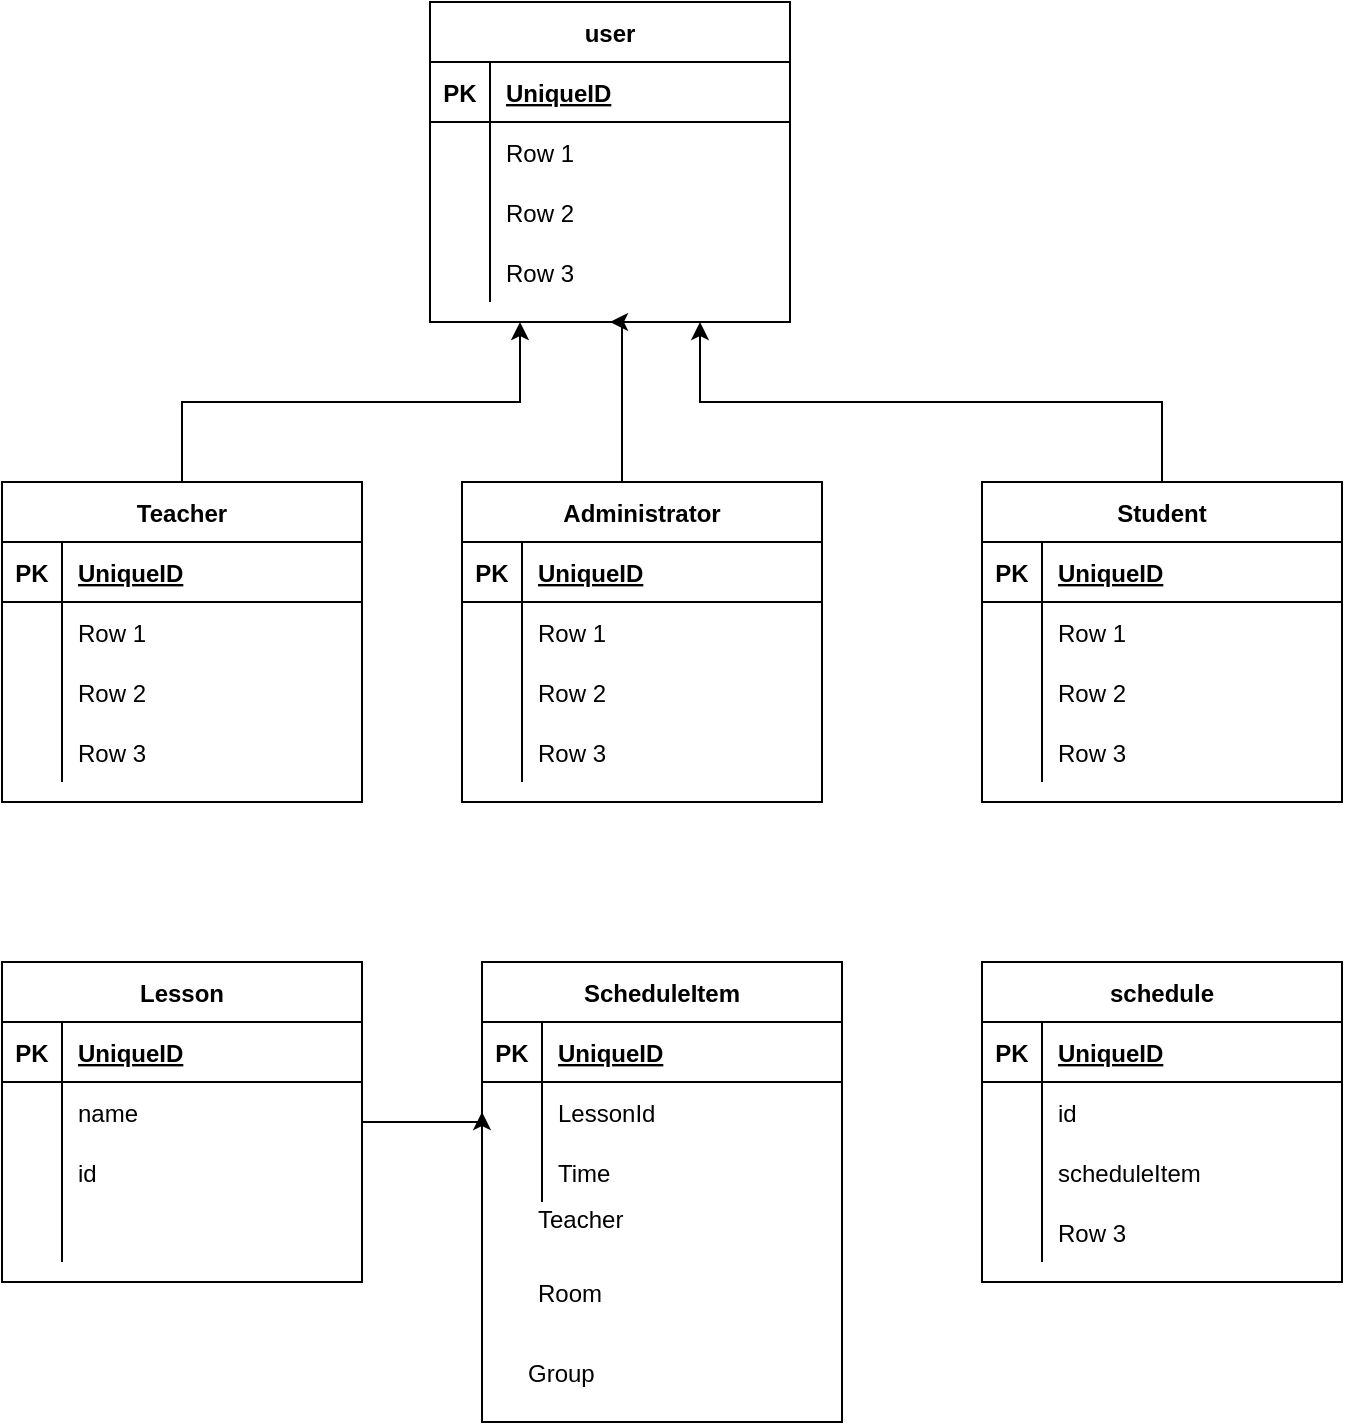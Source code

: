 <mxfile version="16.2.7" type="github">
  <diagram id="xkZHrn74WBejTQF7tSK3" name="Page-1">
    <mxGraphModel dx="1422" dy="762" grid="1" gridSize="10" guides="1" tooltips="1" connect="1" arrows="1" fold="1" page="1" pageScale="1" pageWidth="827" pageHeight="1169" math="0" shadow="0">
      <root>
        <mxCell id="0" />
        <mxCell id="1" parent="0" />
        <mxCell id="BvxYLFYe6r3Jl1jiZkCC-7" value="user" style="shape=table;startSize=30;container=1;collapsible=1;childLayout=tableLayout;fixedRows=1;rowLines=0;fontStyle=1;align=center;resizeLast=1;" vertex="1" parent="1">
          <mxGeometry x="234" y="70" width="180" height="160" as="geometry" />
        </mxCell>
        <mxCell id="BvxYLFYe6r3Jl1jiZkCC-8" value="" style="shape=tableRow;horizontal=0;startSize=0;swimlaneHead=0;swimlaneBody=0;fillColor=none;collapsible=0;dropTarget=0;points=[[0,0.5],[1,0.5]];portConstraint=eastwest;top=0;left=0;right=0;bottom=1;" vertex="1" parent="BvxYLFYe6r3Jl1jiZkCC-7">
          <mxGeometry y="30" width="180" height="30" as="geometry" />
        </mxCell>
        <mxCell id="BvxYLFYe6r3Jl1jiZkCC-9" value="PK" style="shape=partialRectangle;connectable=0;fillColor=none;top=0;left=0;bottom=0;right=0;fontStyle=1;overflow=hidden;" vertex="1" parent="BvxYLFYe6r3Jl1jiZkCC-8">
          <mxGeometry width="30" height="30" as="geometry">
            <mxRectangle width="30" height="30" as="alternateBounds" />
          </mxGeometry>
        </mxCell>
        <mxCell id="BvxYLFYe6r3Jl1jiZkCC-10" value="UniqueID" style="shape=partialRectangle;connectable=0;fillColor=none;top=0;left=0;bottom=0;right=0;align=left;spacingLeft=6;fontStyle=5;overflow=hidden;" vertex="1" parent="BvxYLFYe6r3Jl1jiZkCC-8">
          <mxGeometry x="30" width="150" height="30" as="geometry">
            <mxRectangle width="150" height="30" as="alternateBounds" />
          </mxGeometry>
        </mxCell>
        <mxCell id="BvxYLFYe6r3Jl1jiZkCC-11" value="" style="shape=tableRow;horizontal=0;startSize=0;swimlaneHead=0;swimlaneBody=0;fillColor=none;collapsible=0;dropTarget=0;points=[[0,0.5],[1,0.5]];portConstraint=eastwest;top=0;left=0;right=0;bottom=0;" vertex="1" parent="BvxYLFYe6r3Jl1jiZkCC-7">
          <mxGeometry y="60" width="180" height="30" as="geometry" />
        </mxCell>
        <mxCell id="BvxYLFYe6r3Jl1jiZkCC-12" value="" style="shape=partialRectangle;connectable=0;fillColor=none;top=0;left=0;bottom=0;right=0;editable=1;overflow=hidden;" vertex="1" parent="BvxYLFYe6r3Jl1jiZkCC-11">
          <mxGeometry width="30" height="30" as="geometry">
            <mxRectangle width="30" height="30" as="alternateBounds" />
          </mxGeometry>
        </mxCell>
        <mxCell id="BvxYLFYe6r3Jl1jiZkCC-13" value="Row 1" style="shape=partialRectangle;connectable=0;fillColor=none;top=0;left=0;bottom=0;right=0;align=left;spacingLeft=6;overflow=hidden;" vertex="1" parent="BvxYLFYe6r3Jl1jiZkCC-11">
          <mxGeometry x="30" width="150" height="30" as="geometry">
            <mxRectangle width="150" height="30" as="alternateBounds" />
          </mxGeometry>
        </mxCell>
        <mxCell id="BvxYLFYe6r3Jl1jiZkCC-14" value="" style="shape=tableRow;horizontal=0;startSize=0;swimlaneHead=0;swimlaneBody=0;fillColor=none;collapsible=0;dropTarget=0;points=[[0,0.5],[1,0.5]];portConstraint=eastwest;top=0;left=0;right=0;bottom=0;" vertex="1" parent="BvxYLFYe6r3Jl1jiZkCC-7">
          <mxGeometry y="90" width="180" height="30" as="geometry" />
        </mxCell>
        <mxCell id="BvxYLFYe6r3Jl1jiZkCC-15" value="" style="shape=partialRectangle;connectable=0;fillColor=none;top=0;left=0;bottom=0;right=0;editable=1;overflow=hidden;" vertex="1" parent="BvxYLFYe6r3Jl1jiZkCC-14">
          <mxGeometry width="30" height="30" as="geometry">
            <mxRectangle width="30" height="30" as="alternateBounds" />
          </mxGeometry>
        </mxCell>
        <mxCell id="BvxYLFYe6r3Jl1jiZkCC-16" value="Row 2" style="shape=partialRectangle;connectable=0;fillColor=none;top=0;left=0;bottom=0;right=0;align=left;spacingLeft=6;overflow=hidden;" vertex="1" parent="BvxYLFYe6r3Jl1jiZkCC-14">
          <mxGeometry x="30" width="150" height="30" as="geometry">
            <mxRectangle width="150" height="30" as="alternateBounds" />
          </mxGeometry>
        </mxCell>
        <mxCell id="BvxYLFYe6r3Jl1jiZkCC-17" value="" style="shape=tableRow;horizontal=0;startSize=0;swimlaneHead=0;swimlaneBody=0;fillColor=none;collapsible=0;dropTarget=0;points=[[0,0.5],[1,0.5]];portConstraint=eastwest;top=0;left=0;right=0;bottom=0;" vertex="1" parent="BvxYLFYe6r3Jl1jiZkCC-7">
          <mxGeometry y="120" width="180" height="30" as="geometry" />
        </mxCell>
        <mxCell id="BvxYLFYe6r3Jl1jiZkCC-18" value="" style="shape=partialRectangle;connectable=0;fillColor=none;top=0;left=0;bottom=0;right=0;editable=1;overflow=hidden;" vertex="1" parent="BvxYLFYe6r3Jl1jiZkCC-17">
          <mxGeometry width="30" height="30" as="geometry">
            <mxRectangle width="30" height="30" as="alternateBounds" />
          </mxGeometry>
        </mxCell>
        <mxCell id="BvxYLFYe6r3Jl1jiZkCC-19" value="Row 3" style="shape=partialRectangle;connectable=0;fillColor=none;top=0;left=0;bottom=0;right=0;align=left;spacingLeft=6;overflow=hidden;" vertex="1" parent="BvxYLFYe6r3Jl1jiZkCC-17">
          <mxGeometry x="30" width="150" height="30" as="geometry">
            <mxRectangle width="150" height="30" as="alternateBounds" />
          </mxGeometry>
        </mxCell>
        <mxCell id="BvxYLFYe6r3Jl1jiZkCC-48" style="edgeStyle=orthogonalEdgeStyle;rounded=0;orthogonalLoop=1;jettySize=auto;html=1;exitX=0.5;exitY=0;exitDx=0;exitDy=0;entryX=0.25;entryY=1;entryDx=0;entryDy=0;" edge="1" parent="1" source="BvxYLFYe6r3Jl1jiZkCC-20" target="BvxYLFYe6r3Jl1jiZkCC-7">
          <mxGeometry relative="1" as="geometry" />
        </mxCell>
        <mxCell id="BvxYLFYe6r3Jl1jiZkCC-20" value="Teacher" style="shape=table;startSize=30;container=1;collapsible=1;childLayout=tableLayout;fixedRows=1;rowLines=0;fontStyle=1;align=center;resizeLast=1;" vertex="1" parent="1">
          <mxGeometry x="20" y="310" width="180" height="160" as="geometry" />
        </mxCell>
        <mxCell id="BvxYLFYe6r3Jl1jiZkCC-21" value="" style="shape=tableRow;horizontal=0;startSize=0;swimlaneHead=0;swimlaneBody=0;fillColor=none;collapsible=0;dropTarget=0;points=[[0,0.5],[1,0.5]];portConstraint=eastwest;top=0;left=0;right=0;bottom=1;" vertex="1" parent="BvxYLFYe6r3Jl1jiZkCC-20">
          <mxGeometry y="30" width="180" height="30" as="geometry" />
        </mxCell>
        <mxCell id="BvxYLFYe6r3Jl1jiZkCC-22" value="PK" style="shape=partialRectangle;connectable=0;fillColor=none;top=0;left=0;bottom=0;right=0;fontStyle=1;overflow=hidden;" vertex="1" parent="BvxYLFYe6r3Jl1jiZkCC-21">
          <mxGeometry width="30" height="30" as="geometry">
            <mxRectangle width="30" height="30" as="alternateBounds" />
          </mxGeometry>
        </mxCell>
        <mxCell id="BvxYLFYe6r3Jl1jiZkCC-23" value="UniqueID" style="shape=partialRectangle;connectable=0;fillColor=none;top=0;left=0;bottom=0;right=0;align=left;spacingLeft=6;fontStyle=5;overflow=hidden;" vertex="1" parent="BvxYLFYe6r3Jl1jiZkCC-21">
          <mxGeometry x="30" width="150" height="30" as="geometry">
            <mxRectangle width="150" height="30" as="alternateBounds" />
          </mxGeometry>
        </mxCell>
        <mxCell id="BvxYLFYe6r3Jl1jiZkCC-24" value="" style="shape=tableRow;horizontal=0;startSize=0;swimlaneHead=0;swimlaneBody=0;fillColor=none;collapsible=0;dropTarget=0;points=[[0,0.5],[1,0.5]];portConstraint=eastwest;top=0;left=0;right=0;bottom=0;" vertex="1" parent="BvxYLFYe6r3Jl1jiZkCC-20">
          <mxGeometry y="60" width="180" height="30" as="geometry" />
        </mxCell>
        <mxCell id="BvxYLFYe6r3Jl1jiZkCC-25" value="" style="shape=partialRectangle;connectable=0;fillColor=none;top=0;left=0;bottom=0;right=0;editable=1;overflow=hidden;" vertex="1" parent="BvxYLFYe6r3Jl1jiZkCC-24">
          <mxGeometry width="30" height="30" as="geometry">
            <mxRectangle width="30" height="30" as="alternateBounds" />
          </mxGeometry>
        </mxCell>
        <mxCell id="BvxYLFYe6r3Jl1jiZkCC-26" value="Row 1" style="shape=partialRectangle;connectable=0;fillColor=none;top=0;left=0;bottom=0;right=0;align=left;spacingLeft=6;overflow=hidden;" vertex="1" parent="BvxYLFYe6r3Jl1jiZkCC-24">
          <mxGeometry x="30" width="150" height="30" as="geometry">
            <mxRectangle width="150" height="30" as="alternateBounds" />
          </mxGeometry>
        </mxCell>
        <mxCell id="BvxYLFYe6r3Jl1jiZkCC-27" value="" style="shape=tableRow;horizontal=0;startSize=0;swimlaneHead=0;swimlaneBody=0;fillColor=none;collapsible=0;dropTarget=0;points=[[0,0.5],[1,0.5]];portConstraint=eastwest;top=0;left=0;right=0;bottom=0;" vertex="1" parent="BvxYLFYe6r3Jl1jiZkCC-20">
          <mxGeometry y="90" width="180" height="30" as="geometry" />
        </mxCell>
        <mxCell id="BvxYLFYe6r3Jl1jiZkCC-28" value="" style="shape=partialRectangle;connectable=0;fillColor=none;top=0;left=0;bottom=0;right=0;editable=1;overflow=hidden;" vertex="1" parent="BvxYLFYe6r3Jl1jiZkCC-27">
          <mxGeometry width="30" height="30" as="geometry">
            <mxRectangle width="30" height="30" as="alternateBounds" />
          </mxGeometry>
        </mxCell>
        <mxCell id="BvxYLFYe6r3Jl1jiZkCC-29" value="Row 2" style="shape=partialRectangle;connectable=0;fillColor=none;top=0;left=0;bottom=0;right=0;align=left;spacingLeft=6;overflow=hidden;" vertex="1" parent="BvxYLFYe6r3Jl1jiZkCC-27">
          <mxGeometry x="30" width="150" height="30" as="geometry">
            <mxRectangle width="150" height="30" as="alternateBounds" />
          </mxGeometry>
        </mxCell>
        <mxCell id="BvxYLFYe6r3Jl1jiZkCC-30" value="" style="shape=tableRow;horizontal=0;startSize=0;swimlaneHead=0;swimlaneBody=0;fillColor=none;collapsible=0;dropTarget=0;points=[[0,0.5],[1,0.5]];portConstraint=eastwest;top=0;left=0;right=0;bottom=0;" vertex="1" parent="BvxYLFYe6r3Jl1jiZkCC-20">
          <mxGeometry y="120" width="180" height="30" as="geometry" />
        </mxCell>
        <mxCell id="BvxYLFYe6r3Jl1jiZkCC-31" value="" style="shape=partialRectangle;connectable=0;fillColor=none;top=0;left=0;bottom=0;right=0;editable=1;overflow=hidden;" vertex="1" parent="BvxYLFYe6r3Jl1jiZkCC-30">
          <mxGeometry width="30" height="30" as="geometry">
            <mxRectangle width="30" height="30" as="alternateBounds" />
          </mxGeometry>
        </mxCell>
        <mxCell id="BvxYLFYe6r3Jl1jiZkCC-32" value="Row 3" style="shape=partialRectangle;connectable=0;fillColor=none;top=0;left=0;bottom=0;right=0;align=left;spacingLeft=6;overflow=hidden;" vertex="1" parent="BvxYLFYe6r3Jl1jiZkCC-30">
          <mxGeometry x="30" width="150" height="30" as="geometry">
            <mxRectangle width="150" height="30" as="alternateBounds" />
          </mxGeometry>
        </mxCell>
        <mxCell id="BvxYLFYe6r3Jl1jiZkCC-46" style="edgeStyle=orthogonalEdgeStyle;rounded=0;orthogonalLoop=1;jettySize=auto;html=1;entryX=0.75;entryY=1;entryDx=0;entryDy=0;" edge="1" parent="1" source="BvxYLFYe6r3Jl1jiZkCC-33" target="BvxYLFYe6r3Jl1jiZkCC-7">
          <mxGeometry relative="1" as="geometry">
            <Array as="points">
              <mxPoint x="600" y="270" />
              <mxPoint x="369" y="270" />
            </Array>
          </mxGeometry>
        </mxCell>
        <mxCell id="BvxYLFYe6r3Jl1jiZkCC-33" value="Student" style="shape=table;startSize=30;container=1;collapsible=1;childLayout=tableLayout;fixedRows=1;rowLines=0;fontStyle=1;align=center;resizeLast=1;" vertex="1" parent="1">
          <mxGeometry x="510" y="310" width="180" height="160" as="geometry" />
        </mxCell>
        <mxCell id="BvxYLFYe6r3Jl1jiZkCC-34" value="" style="shape=tableRow;horizontal=0;startSize=0;swimlaneHead=0;swimlaneBody=0;fillColor=none;collapsible=0;dropTarget=0;points=[[0,0.5],[1,0.5]];portConstraint=eastwest;top=0;left=0;right=0;bottom=1;" vertex="1" parent="BvxYLFYe6r3Jl1jiZkCC-33">
          <mxGeometry y="30" width="180" height="30" as="geometry" />
        </mxCell>
        <mxCell id="BvxYLFYe6r3Jl1jiZkCC-35" value="PK" style="shape=partialRectangle;connectable=0;fillColor=none;top=0;left=0;bottom=0;right=0;fontStyle=1;overflow=hidden;" vertex="1" parent="BvxYLFYe6r3Jl1jiZkCC-34">
          <mxGeometry width="30" height="30" as="geometry">
            <mxRectangle width="30" height="30" as="alternateBounds" />
          </mxGeometry>
        </mxCell>
        <mxCell id="BvxYLFYe6r3Jl1jiZkCC-36" value="UniqueID" style="shape=partialRectangle;connectable=0;fillColor=none;top=0;left=0;bottom=0;right=0;align=left;spacingLeft=6;fontStyle=5;overflow=hidden;" vertex="1" parent="BvxYLFYe6r3Jl1jiZkCC-34">
          <mxGeometry x="30" width="150" height="30" as="geometry">
            <mxRectangle width="150" height="30" as="alternateBounds" />
          </mxGeometry>
        </mxCell>
        <mxCell id="BvxYLFYe6r3Jl1jiZkCC-37" value="" style="shape=tableRow;horizontal=0;startSize=0;swimlaneHead=0;swimlaneBody=0;fillColor=none;collapsible=0;dropTarget=0;points=[[0,0.5],[1,0.5]];portConstraint=eastwest;top=0;left=0;right=0;bottom=0;" vertex="1" parent="BvxYLFYe6r3Jl1jiZkCC-33">
          <mxGeometry y="60" width="180" height="30" as="geometry" />
        </mxCell>
        <mxCell id="BvxYLFYe6r3Jl1jiZkCC-38" value="" style="shape=partialRectangle;connectable=0;fillColor=none;top=0;left=0;bottom=0;right=0;editable=1;overflow=hidden;" vertex="1" parent="BvxYLFYe6r3Jl1jiZkCC-37">
          <mxGeometry width="30" height="30" as="geometry">
            <mxRectangle width="30" height="30" as="alternateBounds" />
          </mxGeometry>
        </mxCell>
        <mxCell id="BvxYLFYe6r3Jl1jiZkCC-39" value="Row 1" style="shape=partialRectangle;connectable=0;fillColor=none;top=0;left=0;bottom=0;right=0;align=left;spacingLeft=6;overflow=hidden;" vertex="1" parent="BvxYLFYe6r3Jl1jiZkCC-37">
          <mxGeometry x="30" width="150" height="30" as="geometry">
            <mxRectangle width="150" height="30" as="alternateBounds" />
          </mxGeometry>
        </mxCell>
        <mxCell id="BvxYLFYe6r3Jl1jiZkCC-40" value="" style="shape=tableRow;horizontal=0;startSize=0;swimlaneHead=0;swimlaneBody=0;fillColor=none;collapsible=0;dropTarget=0;points=[[0,0.5],[1,0.5]];portConstraint=eastwest;top=0;left=0;right=0;bottom=0;" vertex="1" parent="BvxYLFYe6r3Jl1jiZkCC-33">
          <mxGeometry y="90" width="180" height="30" as="geometry" />
        </mxCell>
        <mxCell id="BvxYLFYe6r3Jl1jiZkCC-41" value="" style="shape=partialRectangle;connectable=0;fillColor=none;top=0;left=0;bottom=0;right=0;editable=1;overflow=hidden;" vertex="1" parent="BvxYLFYe6r3Jl1jiZkCC-40">
          <mxGeometry width="30" height="30" as="geometry">
            <mxRectangle width="30" height="30" as="alternateBounds" />
          </mxGeometry>
        </mxCell>
        <mxCell id="BvxYLFYe6r3Jl1jiZkCC-42" value="Row 2" style="shape=partialRectangle;connectable=0;fillColor=none;top=0;left=0;bottom=0;right=0;align=left;spacingLeft=6;overflow=hidden;" vertex="1" parent="BvxYLFYe6r3Jl1jiZkCC-40">
          <mxGeometry x="30" width="150" height="30" as="geometry">
            <mxRectangle width="150" height="30" as="alternateBounds" />
          </mxGeometry>
        </mxCell>
        <mxCell id="BvxYLFYe6r3Jl1jiZkCC-43" value="" style="shape=tableRow;horizontal=0;startSize=0;swimlaneHead=0;swimlaneBody=0;fillColor=none;collapsible=0;dropTarget=0;points=[[0,0.5],[1,0.5]];portConstraint=eastwest;top=0;left=0;right=0;bottom=0;" vertex="1" parent="BvxYLFYe6r3Jl1jiZkCC-33">
          <mxGeometry y="120" width="180" height="30" as="geometry" />
        </mxCell>
        <mxCell id="BvxYLFYe6r3Jl1jiZkCC-44" value="" style="shape=partialRectangle;connectable=0;fillColor=none;top=0;left=0;bottom=0;right=0;editable=1;overflow=hidden;" vertex="1" parent="BvxYLFYe6r3Jl1jiZkCC-43">
          <mxGeometry width="30" height="30" as="geometry">
            <mxRectangle width="30" height="30" as="alternateBounds" />
          </mxGeometry>
        </mxCell>
        <mxCell id="BvxYLFYe6r3Jl1jiZkCC-45" value="Row 3" style="shape=partialRectangle;connectable=0;fillColor=none;top=0;left=0;bottom=0;right=0;align=left;spacingLeft=6;overflow=hidden;" vertex="1" parent="BvxYLFYe6r3Jl1jiZkCC-43">
          <mxGeometry x="30" width="150" height="30" as="geometry">
            <mxRectangle width="150" height="30" as="alternateBounds" />
          </mxGeometry>
        </mxCell>
        <mxCell id="BvxYLFYe6r3Jl1jiZkCC-62" style="edgeStyle=orthogonalEdgeStyle;rounded=0;orthogonalLoop=1;jettySize=auto;html=1;entryX=0.5;entryY=1;entryDx=0;entryDy=0;" edge="1" parent="1" source="BvxYLFYe6r3Jl1jiZkCC-49" target="BvxYLFYe6r3Jl1jiZkCC-7">
          <mxGeometry relative="1" as="geometry">
            <Array as="points">
              <mxPoint x="330" y="230" />
            </Array>
          </mxGeometry>
        </mxCell>
        <mxCell id="BvxYLFYe6r3Jl1jiZkCC-49" value="Administrator" style="shape=table;startSize=30;container=1;collapsible=1;childLayout=tableLayout;fixedRows=1;rowLines=0;fontStyle=1;align=center;resizeLast=1;" vertex="1" parent="1">
          <mxGeometry x="250" y="310" width="180" height="160" as="geometry" />
        </mxCell>
        <mxCell id="BvxYLFYe6r3Jl1jiZkCC-50" value="" style="shape=tableRow;horizontal=0;startSize=0;swimlaneHead=0;swimlaneBody=0;fillColor=none;collapsible=0;dropTarget=0;points=[[0,0.5],[1,0.5]];portConstraint=eastwest;top=0;left=0;right=0;bottom=1;" vertex="1" parent="BvxYLFYe6r3Jl1jiZkCC-49">
          <mxGeometry y="30" width="180" height="30" as="geometry" />
        </mxCell>
        <mxCell id="BvxYLFYe6r3Jl1jiZkCC-51" value="PK" style="shape=partialRectangle;connectable=0;fillColor=none;top=0;left=0;bottom=0;right=0;fontStyle=1;overflow=hidden;" vertex="1" parent="BvxYLFYe6r3Jl1jiZkCC-50">
          <mxGeometry width="30" height="30" as="geometry">
            <mxRectangle width="30" height="30" as="alternateBounds" />
          </mxGeometry>
        </mxCell>
        <mxCell id="BvxYLFYe6r3Jl1jiZkCC-52" value="UniqueID" style="shape=partialRectangle;connectable=0;fillColor=none;top=0;left=0;bottom=0;right=0;align=left;spacingLeft=6;fontStyle=5;overflow=hidden;" vertex="1" parent="BvxYLFYe6r3Jl1jiZkCC-50">
          <mxGeometry x="30" width="150" height="30" as="geometry">
            <mxRectangle width="150" height="30" as="alternateBounds" />
          </mxGeometry>
        </mxCell>
        <mxCell id="BvxYLFYe6r3Jl1jiZkCC-53" value="" style="shape=tableRow;horizontal=0;startSize=0;swimlaneHead=0;swimlaneBody=0;fillColor=none;collapsible=0;dropTarget=0;points=[[0,0.5],[1,0.5]];portConstraint=eastwest;top=0;left=0;right=0;bottom=0;" vertex="1" parent="BvxYLFYe6r3Jl1jiZkCC-49">
          <mxGeometry y="60" width="180" height="30" as="geometry" />
        </mxCell>
        <mxCell id="BvxYLFYe6r3Jl1jiZkCC-54" value="" style="shape=partialRectangle;connectable=0;fillColor=none;top=0;left=0;bottom=0;right=0;editable=1;overflow=hidden;" vertex="1" parent="BvxYLFYe6r3Jl1jiZkCC-53">
          <mxGeometry width="30" height="30" as="geometry">
            <mxRectangle width="30" height="30" as="alternateBounds" />
          </mxGeometry>
        </mxCell>
        <mxCell id="BvxYLFYe6r3Jl1jiZkCC-55" value="Row 1" style="shape=partialRectangle;connectable=0;fillColor=none;top=0;left=0;bottom=0;right=0;align=left;spacingLeft=6;overflow=hidden;" vertex="1" parent="BvxYLFYe6r3Jl1jiZkCC-53">
          <mxGeometry x="30" width="150" height="30" as="geometry">
            <mxRectangle width="150" height="30" as="alternateBounds" />
          </mxGeometry>
        </mxCell>
        <mxCell id="BvxYLFYe6r3Jl1jiZkCC-56" value="" style="shape=tableRow;horizontal=0;startSize=0;swimlaneHead=0;swimlaneBody=0;fillColor=none;collapsible=0;dropTarget=0;points=[[0,0.5],[1,0.5]];portConstraint=eastwest;top=0;left=0;right=0;bottom=0;" vertex="1" parent="BvxYLFYe6r3Jl1jiZkCC-49">
          <mxGeometry y="90" width="180" height="30" as="geometry" />
        </mxCell>
        <mxCell id="BvxYLFYe6r3Jl1jiZkCC-57" value="" style="shape=partialRectangle;connectable=0;fillColor=none;top=0;left=0;bottom=0;right=0;editable=1;overflow=hidden;" vertex="1" parent="BvxYLFYe6r3Jl1jiZkCC-56">
          <mxGeometry width="30" height="30" as="geometry">
            <mxRectangle width="30" height="30" as="alternateBounds" />
          </mxGeometry>
        </mxCell>
        <mxCell id="BvxYLFYe6r3Jl1jiZkCC-58" value="Row 2" style="shape=partialRectangle;connectable=0;fillColor=none;top=0;left=0;bottom=0;right=0;align=left;spacingLeft=6;overflow=hidden;" vertex="1" parent="BvxYLFYe6r3Jl1jiZkCC-56">
          <mxGeometry x="30" width="150" height="30" as="geometry">
            <mxRectangle width="150" height="30" as="alternateBounds" />
          </mxGeometry>
        </mxCell>
        <mxCell id="BvxYLFYe6r3Jl1jiZkCC-59" value="" style="shape=tableRow;horizontal=0;startSize=0;swimlaneHead=0;swimlaneBody=0;fillColor=none;collapsible=0;dropTarget=0;points=[[0,0.5],[1,0.5]];portConstraint=eastwest;top=0;left=0;right=0;bottom=0;" vertex="1" parent="BvxYLFYe6r3Jl1jiZkCC-49">
          <mxGeometry y="120" width="180" height="30" as="geometry" />
        </mxCell>
        <mxCell id="BvxYLFYe6r3Jl1jiZkCC-60" value="" style="shape=partialRectangle;connectable=0;fillColor=none;top=0;left=0;bottom=0;right=0;editable=1;overflow=hidden;" vertex="1" parent="BvxYLFYe6r3Jl1jiZkCC-59">
          <mxGeometry width="30" height="30" as="geometry">
            <mxRectangle width="30" height="30" as="alternateBounds" />
          </mxGeometry>
        </mxCell>
        <mxCell id="BvxYLFYe6r3Jl1jiZkCC-61" value="Row 3" style="shape=partialRectangle;connectable=0;fillColor=none;top=0;left=0;bottom=0;right=0;align=left;spacingLeft=6;overflow=hidden;" vertex="1" parent="BvxYLFYe6r3Jl1jiZkCC-59">
          <mxGeometry x="30" width="150" height="30" as="geometry">
            <mxRectangle width="150" height="30" as="alternateBounds" />
          </mxGeometry>
        </mxCell>
        <mxCell id="BvxYLFYe6r3Jl1jiZkCC-121" style="edgeStyle=orthogonalEdgeStyle;rounded=0;orthogonalLoop=1;jettySize=auto;html=1;entryX=0;entryY=0.5;entryDx=0;entryDy=0;" edge="1" parent="1" source="BvxYLFYe6r3Jl1jiZkCC-63" target="BvxYLFYe6r3Jl1jiZkCC-108">
          <mxGeometry relative="1" as="geometry">
            <Array as="points">
              <mxPoint x="260" y="630" />
            </Array>
          </mxGeometry>
        </mxCell>
        <mxCell id="BvxYLFYe6r3Jl1jiZkCC-63" value="Lesson" style="shape=table;startSize=30;container=1;collapsible=1;childLayout=tableLayout;fixedRows=1;rowLines=0;fontStyle=1;align=center;resizeLast=1;" vertex="1" parent="1">
          <mxGeometry x="20" y="550" width="180" height="160" as="geometry" />
        </mxCell>
        <mxCell id="BvxYLFYe6r3Jl1jiZkCC-64" value="" style="shape=tableRow;horizontal=0;startSize=0;swimlaneHead=0;swimlaneBody=0;fillColor=none;collapsible=0;dropTarget=0;points=[[0,0.5],[1,0.5]];portConstraint=eastwest;top=0;left=0;right=0;bottom=1;" vertex="1" parent="BvxYLFYe6r3Jl1jiZkCC-63">
          <mxGeometry y="30" width="180" height="30" as="geometry" />
        </mxCell>
        <mxCell id="BvxYLFYe6r3Jl1jiZkCC-65" value="PK" style="shape=partialRectangle;connectable=0;fillColor=none;top=0;left=0;bottom=0;right=0;fontStyle=1;overflow=hidden;" vertex="1" parent="BvxYLFYe6r3Jl1jiZkCC-64">
          <mxGeometry width="30" height="30" as="geometry">
            <mxRectangle width="30" height="30" as="alternateBounds" />
          </mxGeometry>
        </mxCell>
        <mxCell id="BvxYLFYe6r3Jl1jiZkCC-66" value="UniqueID" style="shape=partialRectangle;connectable=0;fillColor=none;top=0;left=0;bottom=0;right=0;align=left;spacingLeft=6;fontStyle=5;overflow=hidden;" vertex="1" parent="BvxYLFYe6r3Jl1jiZkCC-64">
          <mxGeometry x="30" width="150" height="30" as="geometry">
            <mxRectangle width="150" height="30" as="alternateBounds" />
          </mxGeometry>
        </mxCell>
        <mxCell id="BvxYLFYe6r3Jl1jiZkCC-67" value="" style="shape=tableRow;horizontal=0;startSize=0;swimlaneHead=0;swimlaneBody=0;fillColor=none;collapsible=0;dropTarget=0;points=[[0,0.5],[1,0.5]];portConstraint=eastwest;top=0;left=0;right=0;bottom=0;" vertex="1" parent="BvxYLFYe6r3Jl1jiZkCC-63">
          <mxGeometry y="60" width="180" height="30" as="geometry" />
        </mxCell>
        <mxCell id="BvxYLFYe6r3Jl1jiZkCC-68" value="" style="shape=partialRectangle;connectable=0;fillColor=none;top=0;left=0;bottom=0;right=0;editable=1;overflow=hidden;" vertex="1" parent="BvxYLFYe6r3Jl1jiZkCC-67">
          <mxGeometry width="30" height="30" as="geometry">
            <mxRectangle width="30" height="30" as="alternateBounds" />
          </mxGeometry>
        </mxCell>
        <mxCell id="BvxYLFYe6r3Jl1jiZkCC-69" value="name" style="shape=partialRectangle;connectable=0;fillColor=none;top=0;left=0;bottom=0;right=0;align=left;spacingLeft=6;overflow=hidden;" vertex="1" parent="BvxYLFYe6r3Jl1jiZkCC-67">
          <mxGeometry x="30" width="150" height="30" as="geometry">
            <mxRectangle width="150" height="30" as="alternateBounds" />
          </mxGeometry>
        </mxCell>
        <mxCell id="BvxYLFYe6r3Jl1jiZkCC-70" value="" style="shape=tableRow;horizontal=0;startSize=0;swimlaneHead=0;swimlaneBody=0;fillColor=none;collapsible=0;dropTarget=0;points=[[0,0.5],[1,0.5]];portConstraint=eastwest;top=0;left=0;right=0;bottom=0;" vertex="1" parent="BvxYLFYe6r3Jl1jiZkCC-63">
          <mxGeometry y="90" width="180" height="30" as="geometry" />
        </mxCell>
        <mxCell id="BvxYLFYe6r3Jl1jiZkCC-71" value="" style="shape=partialRectangle;connectable=0;fillColor=none;top=0;left=0;bottom=0;right=0;editable=1;overflow=hidden;" vertex="1" parent="BvxYLFYe6r3Jl1jiZkCC-70">
          <mxGeometry width="30" height="30" as="geometry">
            <mxRectangle width="30" height="30" as="alternateBounds" />
          </mxGeometry>
        </mxCell>
        <mxCell id="BvxYLFYe6r3Jl1jiZkCC-72" value="id" style="shape=partialRectangle;connectable=0;fillColor=none;top=0;left=0;bottom=0;right=0;align=left;spacingLeft=6;overflow=hidden;" vertex="1" parent="BvxYLFYe6r3Jl1jiZkCC-70">
          <mxGeometry x="30" width="150" height="30" as="geometry">
            <mxRectangle width="150" height="30" as="alternateBounds" />
          </mxGeometry>
        </mxCell>
        <mxCell id="BvxYLFYe6r3Jl1jiZkCC-73" value="" style="shape=tableRow;horizontal=0;startSize=0;swimlaneHead=0;swimlaneBody=0;fillColor=none;collapsible=0;dropTarget=0;points=[[0,0.5],[1,0.5]];portConstraint=eastwest;top=0;left=0;right=0;bottom=0;" vertex="1" parent="BvxYLFYe6r3Jl1jiZkCC-63">
          <mxGeometry y="120" width="180" height="30" as="geometry" />
        </mxCell>
        <mxCell id="BvxYLFYe6r3Jl1jiZkCC-74" value="" style="shape=partialRectangle;connectable=0;fillColor=none;top=0;left=0;bottom=0;right=0;editable=1;overflow=hidden;" vertex="1" parent="BvxYLFYe6r3Jl1jiZkCC-73">
          <mxGeometry width="30" height="30" as="geometry">
            <mxRectangle width="30" height="30" as="alternateBounds" />
          </mxGeometry>
        </mxCell>
        <mxCell id="BvxYLFYe6r3Jl1jiZkCC-75" value="" style="shape=partialRectangle;connectable=0;fillColor=none;top=0;left=0;bottom=0;right=0;align=left;spacingLeft=6;overflow=hidden;" vertex="1" parent="BvxYLFYe6r3Jl1jiZkCC-73">
          <mxGeometry x="30" width="150" height="30" as="geometry">
            <mxRectangle width="150" height="30" as="alternateBounds" />
          </mxGeometry>
        </mxCell>
        <mxCell id="BvxYLFYe6r3Jl1jiZkCC-76" value="schedule" style="shape=table;startSize=30;container=1;collapsible=1;childLayout=tableLayout;fixedRows=1;rowLines=0;fontStyle=1;align=center;resizeLast=1;" vertex="1" parent="1">
          <mxGeometry x="510" y="550" width="180" height="160" as="geometry" />
        </mxCell>
        <mxCell id="BvxYLFYe6r3Jl1jiZkCC-77" value="" style="shape=tableRow;horizontal=0;startSize=0;swimlaneHead=0;swimlaneBody=0;fillColor=none;collapsible=0;dropTarget=0;points=[[0,0.5],[1,0.5]];portConstraint=eastwest;top=0;left=0;right=0;bottom=1;" vertex="1" parent="BvxYLFYe6r3Jl1jiZkCC-76">
          <mxGeometry y="30" width="180" height="30" as="geometry" />
        </mxCell>
        <mxCell id="BvxYLFYe6r3Jl1jiZkCC-78" value="PK" style="shape=partialRectangle;connectable=0;fillColor=none;top=0;left=0;bottom=0;right=0;fontStyle=1;overflow=hidden;" vertex="1" parent="BvxYLFYe6r3Jl1jiZkCC-77">
          <mxGeometry width="30" height="30" as="geometry">
            <mxRectangle width="30" height="30" as="alternateBounds" />
          </mxGeometry>
        </mxCell>
        <mxCell id="BvxYLFYe6r3Jl1jiZkCC-79" value="UniqueID" style="shape=partialRectangle;connectable=0;fillColor=none;top=0;left=0;bottom=0;right=0;align=left;spacingLeft=6;fontStyle=5;overflow=hidden;" vertex="1" parent="BvxYLFYe6r3Jl1jiZkCC-77">
          <mxGeometry x="30" width="150" height="30" as="geometry">
            <mxRectangle width="150" height="30" as="alternateBounds" />
          </mxGeometry>
        </mxCell>
        <mxCell id="BvxYLFYe6r3Jl1jiZkCC-80" value="" style="shape=tableRow;horizontal=0;startSize=0;swimlaneHead=0;swimlaneBody=0;fillColor=none;collapsible=0;dropTarget=0;points=[[0,0.5],[1,0.5]];portConstraint=eastwest;top=0;left=0;right=0;bottom=0;" vertex="1" parent="BvxYLFYe6r3Jl1jiZkCC-76">
          <mxGeometry y="60" width="180" height="30" as="geometry" />
        </mxCell>
        <mxCell id="BvxYLFYe6r3Jl1jiZkCC-81" value="" style="shape=partialRectangle;connectable=0;fillColor=none;top=0;left=0;bottom=0;right=0;editable=1;overflow=hidden;" vertex="1" parent="BvxYLFYe6r3Jl1jiZkCC-80">
          <mxGeometry width="30" height="30" as="geometry">
            <mxRectangle width="30" height="30" as="alternateBounds" />
          </mxGeometry>
        </mxCell>
        <mxCell id="BvxYLFYe6r3Jl1jiZkCC-82" value="id" style="shape=partialRectangle;connectable=0;fillColor=none;top=0;left=0;bottom=0;right=0;align=left;spacingLeft=6;overflow=hidden;" vertex="1" parent="BvxYLFYe6r3Jl1jiZkCC-80">
          <mxGeometry x="30" width="150" height="30" as="geometry">
            <mxRectangle width="150" height="30" as="alternateBounds" />
          </mxGeometry>
        </mxCell>
        <mxCell id="BvxYLFYe6r3Jl1jiZkCC-83" value="" style="shape=tableRow;horizontal=0;startSize=0;swimlaneHead=0;swimlaneBody=0;fillColor=none;collapsible=0;dropTarget=0;points=[[0,0.5],[1,0.5]];portConstraint=eastwest;top=0;left=0;right=0;bottom=0;" vertex="1" parent="BvxYLFYe6r3Jl1jiZkCC-76">
          <mxGeometry y="90" width="180" height="30" as="geometry" />
        </mxCell>
        <mxCell id="BvxYLFYe6r3Jl1jiZkCC-84" value="" style="shape=partialRectangle;connectable=0;fillColor=none;top=0;left=0;bottom=0;right=0;editable=1;overflow=hidden;" vertex="1" parent="BvxYLFYe6r3Jl1jiZkCC-83">
          <mxGeometry width="30" height="30" as="geometry">
            <mxRectangle width="30" height="30" as="alternateBounds" />
          </mxGeometry>
        </mxCell>
        <mxCell id="BvxYLFYe6r3Jl1jiZkCC-85" value="scheduleItem" style="shape=partialRectangle;connectable=0;fillColor=none;top=0;left=0;bottom=0;right=0;align=left;spacingLeft=6;overflow=hidden;" vertex="1" parent="BvxYLFYe6r3Jl1jiZkCC-83">
          <mxGeometry x="30" width="150" height="30" as="geometry">
            <mxRectangle width="150" height="30" as="alternateBounds" />
          </mxGeometry>
        </mxCell>
        <mxCell id="BvxYLFYe6r3Jl1jiZkCC-86" value="" style="shape=tableRow;horizontal=0;startSize=0;swimlaneHead=0;swimlaneBody=0;fillColor=none;collapsible=0;dropTarget=0;points=[[0,0.5],[1,0.5]];portConstraint=eastwest;top=0;left=0;right=0;bottom=0;" vertex="1" parent="BvxYLFYe6r3Jl1jiZkCC-76">
          <mxGeometry y="120" width="180" height="30" as="geometry" />
        </mxCell>
        <mxCell id="BvxYLFYe6r3Jl1jiZkCC-87" value="" style="shape=partialRectangle;connectable=0;fillColor=none;top=0;left=0;bottom=0;right=0;editable=1;overflow=hidden;" vertex="1" parent="BvxYLFYe6r3Jl1jiZkCC-86">
          <mxGeometry width="30" height="30" as="geometry">
            <mxRectangle width="30" height="30" as="alternateBounds" />
          </mxGeometry>
        </mxCell>
        <mxCell id="BvxYLFYe6r3Jl1jiZkCC-88" value="Row 3" style="shape=partialRectangle;connectable=0;fillColor=none;top=0;left=0;bottom=0;right=0;align=left;spacingLeft=6;overflow=hidden;" vertex="1" parent="BvxYLFYe6r3Jl1jiZkCC-86">
          <mxGeometry x="30" width="150" height="30" as="geometry">
            <mxRectangle width="150" height="30" as="alternateBounds" />
          </mxGeometry>
        </mxCell>
        <mxCell id="BvxYLFYe6r3Jl1jiZkCC-104" value="ScheduleItem" style="shape=table;startSize=30;container=1;collapsible=1;childLayout=tableLayout;fixedRows=1;rowLines=0;fontStyle=1;align=center;resizeLast=1;" vertex="1" parent="1">
          <mxGeometry x="260" y="550" width="180" height="230" as="geometry" />
        </mxCell>
        <mxCell id="BvxYLFYe6r3Jl1jiZkCC-105" value="" style="shape=tableRow;horizontal=0;startSize=0;swimlaneHead=0;swimlaneBody=0;fillColor=none;collapsible=0;dropTarget=0;points=[[0,0.5],[1,0.5]];portConstraint=eastwest;top=0;left=0;right=0;bottom=1;" vertex="1" parent="BvxYLFYe6r3Jl1jiZkCC-104">
          <mxGeometry y="30" width="180" height="30" as="geometry" />
        </mxCell>
        <mxCell id="BvxYLFYe6r3Jl1jiZkCC-106" value="PK" style="shape=partialRectangle;connectable=0;fillColor=none;top=0;left=0;bottom=0;right=0;fontStyle=1;overflow=hidden;" vertex="1" parent="BvxYLFYe6r3Jl1jiZkCC-105">
          <mxGeometry width="30" height="30" as="geometry">
            <mxRectangle width="30" height="30" as="alternateBounds" />
          </mxGeometry>
        </mxCell>
        <mxCell id="BvxYLFYe6r3Jl1jiZkCC-107" value="UniqueID" style="shape=partialRectangle;connectable=0;fillColor=none;top=0;left=0;bottom=0;right=0;align=left;spacingLeft=6;fontStyle=5;overflow=hidden;" vertex="1" parent="BvxYLFYe6r3Jl1jiZkCC-105">
          <mxGeometry x="30" width="150" height="30" as="geometry">
            <mxRectangle width="150" height="30" as="alternateBounds" />
          </mxGeometry>
        </mxCell>
        <mxCell id="BvxYLFYe6r3Jl1jiZkCC-108" value="" style="shape=tableRow;horizontal=0;startSize=0;swimlaneHead=0;swimlaneBody=0;fillColor=none;collapsible=0;dropTarget=0;points=[[0,0.5],[1,0.5]];portConstraint=eastwest;top=0;left=0;right=0;bottom=0;" vertex="1" parent="BvxYLFYe6r3Jl1jiZkCC-104">
          <mxGeometry y="60" width="180" height="30" as="geometry" />
        </mxCell>
        <mxCell id="BvxYLFYe6r3Jl1jiZkCC-109" value="" style="shape=partialRectangle;connectable=0;fillColor=none;top=0;left=0;bottom=0;right=0;editable=1;overflow=hidden;" vertex="1" parent="BvxYLFYe6r3Jl1jiZkCC-108">
          <mxGeometry width="30" height="30" as="geometry">
            <mxRectangle width="30" height="30" as="alternateBounds" />
          </mxGeometry>
        </mxCell>
        <mxCell id="BvxYLFYe6r3Jl1jiZkCC-110" value="LessonId" style="shape=partialRectangle;connectable=0;fillColor=none;top=0;left=0;bottom=0;right=0;align=left;spacingLeft=6;overflow=hidden;" vertex="1" parent="BvxYLFYe6r3Jl1jiZkCC-108">
          <mxGeometry x="30" width="150" height="30" as="geometry">
            <mxRectangle width="150" height="30" as="alternateBounds" />
          </mxGeometry>
        </mxCell>
        <mxCell id="BvxYLFYe6r3Jl1jiZkCC-111" value="" style="shape=tableRow;horizontal=0;startSize=0;swimlaneHead=0;swimlaneBody=0;fillColor=none;collapsible=0;dropTarget=0;points=[[0,0.5],[1,0.5]];portConstraint=eastwest;top=0;left=0;right=0;bottom=0;" vertex="1" parent="BvxYLFYe6r3Jl1jiZkCC-104">
          <mxGeometry y="90" width="180" height="30" as="geometry" />
        </mxCell>
        <mxCell id="BvxYLFYe6r3Jl1jiZkCC-112" value="" style="shape=partialRectangle;connectable=0;fillColor=none;top=0;left=0;bottom=0;right=0;editable=1;overflow=hidden;" vertex="1" parent="BvxYLFYe6r3Jl1jiZkCC-111">
          <mxGeometry width="30" height="30" as="geometry">
            <mxRectangle width="30" height="30" as="alternateBounds" />
          </mxGeometry>
        </mxCell>
        <mxCell id="BvxYLFYe6r3Jl1jiZkCC-113" value="Time" style="shape=partialRectangle;connectable=0;fillColor=none;top=0;left=0;bottom=0;right=0;align=left;spacingLeft=6;overflow=hidden;" vertex="1" parent="BvxYLFYe6r3Jl1jiZkCC-111">
          <mxGeometry x="30" width="150" height="30" as="geometry">
            <mxRectangle width="150" height="30" as="alternateBounds" />
          </mxGeometry>
        </mxCell>
        <mxCell id="BvxYLFYe6r3Jl1jiZkCC-117" value="Teacher&#xa;" style="shape=partialRectangle;connectable=0;fillColor=none;top=0;left=0;bottom=0;right=0;align=left;spacingLeft=6;overflow=hidden;" vertex="1" parent="1">
          <mxGeometry x="280" y="670" width="150" height="30" as="geometry">
            <mxRectangle width="150" height="30" as="alternateBounds" />
          </mxGeometry>
        </mxCell>
        <mxCell id="BvxYLFYe6r3Jl1jiZkCC-118" value="Room" style="shape=partialRectangle;connectable=0;fillColor=none;top=0;left=0;bottom=0;right=0;align=left;spacingLeft=6;overflow=hidden;" vertex="1" parent="1">
          <mxGeometry x="280" y="700" width="150" height="30" as="geometry">
            <mxRectangle width="150" height="30" as="alternateBounds" />
          </mxGeometry>
        </mxCell>
        <mxCell id="BvxYLFYe6r3Jl1jiZkCC-123" value="Group" style="shape=partialRectangle;connectable=0;fillColor=none;top=0;left=0;bottom=0;right=0;align=left;spacingLeft=6;overflow=hidden;" vertex="1" parent="1">
          <mxGeometry x="275" y="740" width="150" height="30" as="geometry">
            <mxRectangle width="150" height="30" as="alternateBounds" />
          </mxGeometry>
        </mxCell>
      </root>
    </mxGraphModel>
  </diagram>
</mxfile>
